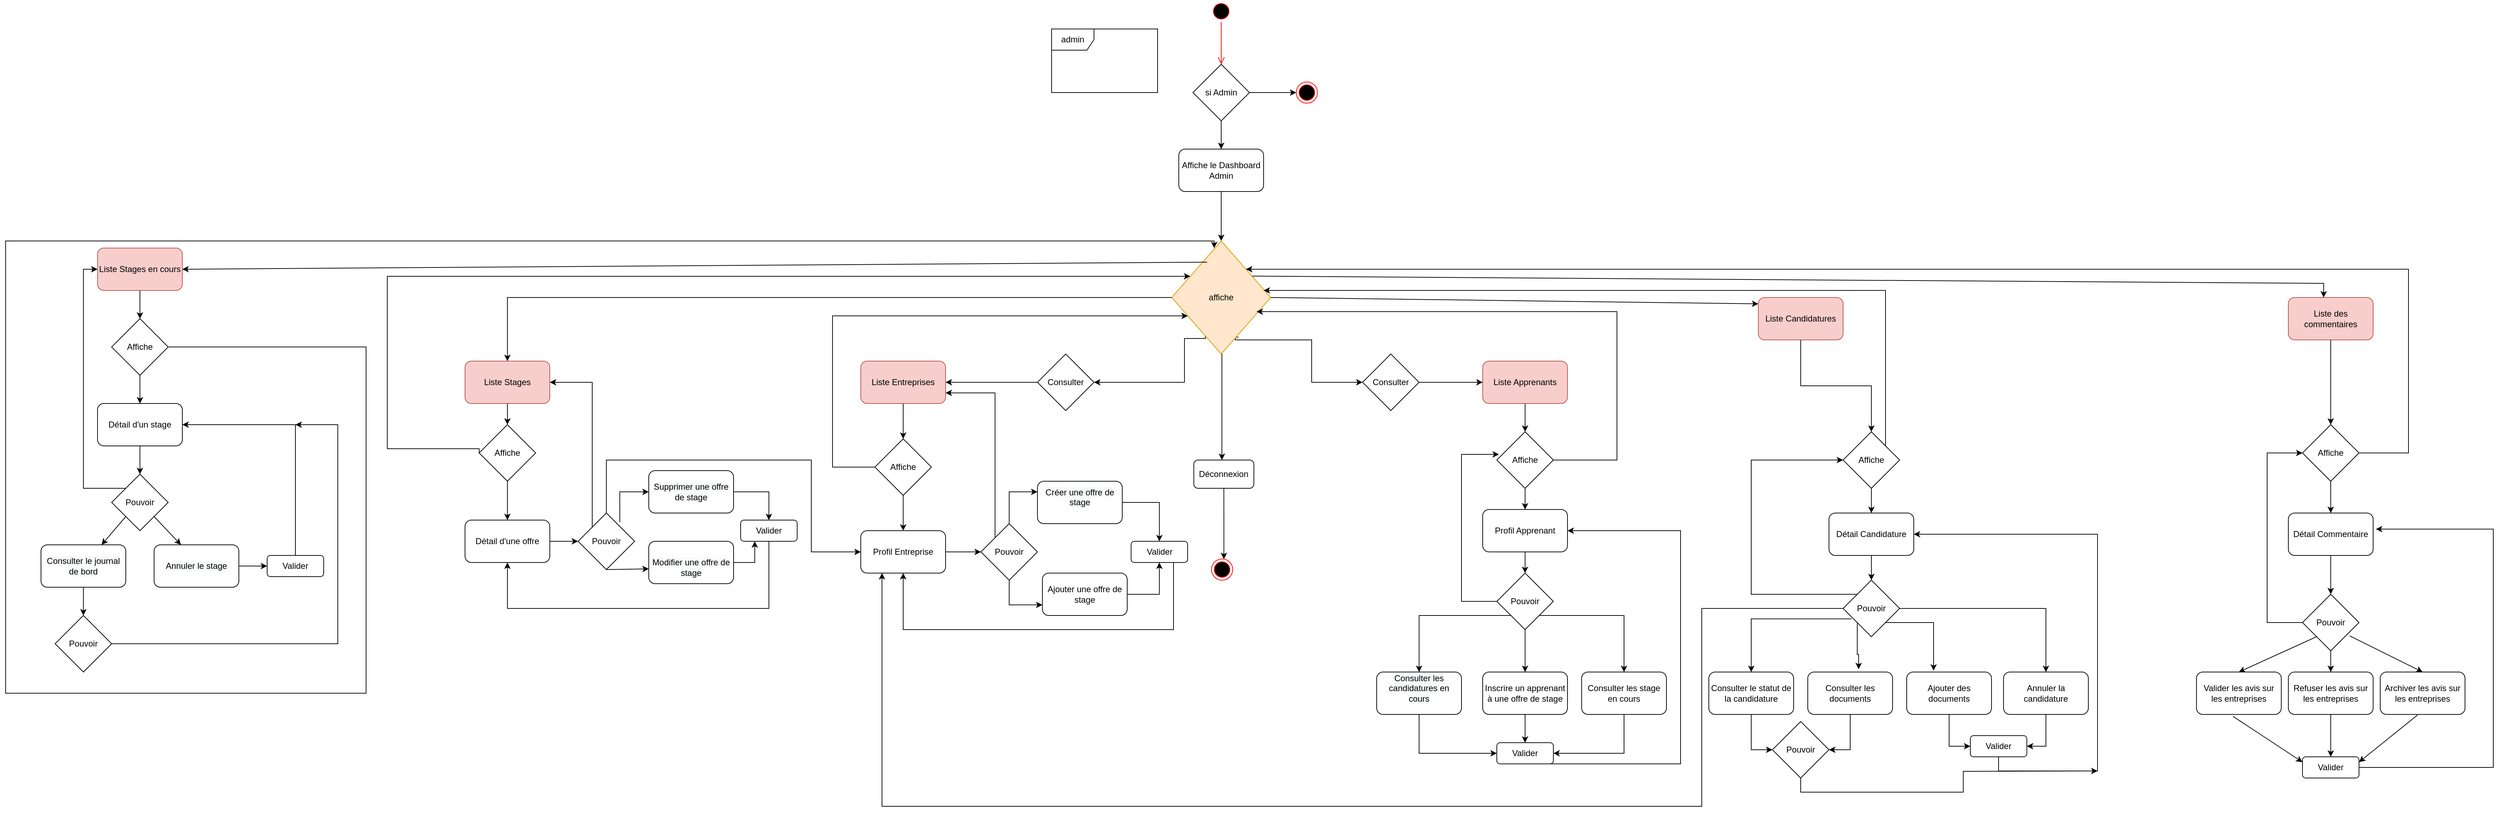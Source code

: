 <mxfile version="20.4.0" type="device"><diagram id="rWq13hPJIgvomrT4pTIn" name="Page-1"><mxGraphModel dx="4003" dy="2017" grid="1" gridSize="10" guides="1" tooltips="1" connect="1" arrows="1" fold="1" page="1" pageScale="1" pageWidth="827" pageHeight="1169" math="0" shadow="0"><root><mxCell id="0"/><mxCell id="1" parent="0"/><mxCell id="taxl4YLyi3GYfWXx74oB-1" value="admin" style="shape=umlFrame;whiteSpace=wrap;html=1;" vertex="1" parent="1"><mxGeometry x="-520" y="20" width="150" height="90" as="geometry"/></mxCell><mxCell id="taxl4YLyi3GYfWXx74oB-110" style="edgeStyle=orthogonalEdgeStyle;rounded=0;orthogonalLoop=1;jettySize=auto;html=1;exitX=0.5;exitY=1;exitDx=0;exitDy=0;entryX=0.5;entryY=0;entryDx=0;entryDy=0;" edge="1" parent="1" source="taxl4YLyi3GYfWXx74oB-5" target="taxl4YLyi3GYfWXx74oB-8"><mxGeometry relative="1" as="geometry"/></mxCell><mxCell id="taxl4YLyi3GYfWXx74oB-5" value="si Admin&lt;br&gt;" style="rhombus;whiteSpace=wrap;html=1;" vertex="1" parent="1"><mxGeometry x="-320" y="70" width="80" height="80" as="geometry"/></mxCell><mxCell id="taxl4YLyi3GYfWXx74oB-10" style="edgeStyle=orthogonalEdgeStyle;rounded=0;orthogonalLoop=1;jettySize=auto;html=1;exitX=1;exitY=0.5;exitDx=0;exitDy=0;" edge="1" parent="1" source="taxl4YLyi3GYfWXx74oB-5" target="taxl4YLyi3GYfWXx74oB-11"><mxGeometry relative="1" as="geometry"><mxPoint x="-153.75" y="23" as="targetPoint"/></mxGeometry></mxCell><mxCell id="taxl4YLyi3GYfWXx74oB-6" value="" style="ellipse;html=1;shape=startState;fillColor=#000000;strokeColor=#ff0000;" vertex="1" parent="1"><mxGeometry x="-295" y="-20" width="30" height="30" as="geometry"/></mxCell><mxCell id="taxl4YLyi3GYfWXx74oB-7" value="" style="edgeStyle=orthogonalEdgeStyle;html=1;verticalAlign=bottom;endArrow=open;endSize=8;strokeColor=#ff0000;rounded=0;" edge="1" source="taxl4YLyi3GYfWXx74oB-6" parent="1" target="taxl4YLyi3GYfWXx74oB-5"><mxGeometry relative="1" as="geometry"><mxPoint x="-88.75" y="338" as="targetPoint"/></mxGeometry></mxCell><mxCell id="taxl4YLyi3GYfWXx74oB-178" style="edgeStyle=orthogonalEdgeStyle;rounded=0;orthogonalLoop=1;jettySize=auto;html=1;exitX=0.5;exitY=1;exitDx=0;exitDy=0;entryX=0.5;entryY=0;entryDx=0;entryDy=0;" edge="1" parent="1" source="taxl4YLyi3GYfWXx74oB-8" target="taxl4YLyi3GYfWXx74oB-12"><mxGeometry relative="1" as="geometry"/></mxCell><mxCell id="taxl4YLyi3GYfWXx74oB-8" value="Affiche le Dashboard Admin" style="rounded=1;whiteSpace=wrap;html=1;" vertex="1" parent="1"><mxGeometry x="-340" y="190" width="120" height="60" as="geometry"/></mxCell><mxCell id="taxl4YLyi3GYfWXx74oB-11" value="" style="ellipse;html=1;shape=endState;fillColor=#000000;strokeColor=#ff0000;" vertex="1" parent="1"><mxGeometry x="-173.75" y="95" width="30" height="30" as="geometry"/></mxCell><mxCell id="taxl4YLyi3GYfWXx74oB-16" style="edgeStyle=orthogonalEdgeStyle;rounded=0;orthogonalLoop=1;jettySize=auto;html=1;exitX=0.5;exitY=1;exitDx=0;exitDy=0;" edge="1" parent="1" source="taxl4YLyi3GYfWXx74oB-12" target="taxl4YLyi3GYfWXx74oB-14"><mxGeometry relative="1" as="geometry"><Array as="points"><mxPoint x="-279" y="580"/><mxPoint x="-279" y="580"/></Array></mxGeometry></mxCell><mxCell id="taxl4YLyi3GYfWXx74oB-23" style="edgeStyle=orthogonalEdgeStyle;rounded=0;orthogonalLoop=1;jettySize=auto;html=1;exitX=0.34;exitY=0.843;exitDx=0;exitDy=0;entryX=1;entryY=0.5;entryDx=0;entryDy=0;exitPerimeter=0;" edge="1" parent="1" source="taxl4YLyi3GYfWXx74oB-12" target="taxl4YLyi3GYfWXx74oB-22"><mxGeometry relative="1" as="geometry"><Array as="points"><mxPoint x="-332" y="458"/><mxPoint x="-332" y="520"/></Array></mxGeometry></mxCell><mxCell id="taxl4YLyi3GYfWXx74oB-24" style="edgeStyle=orthogonalEdgeStyle;rounded=0;orthogonalLoop=1;jettySize=auto;html=1;exitX=0.674;exitY=0.85;exitDx=0;exitDy=0;entryX=0;entryY=0.5;entryDx=0;entryDy=0;exitPerimeter=0;" edge="1" parent="1" source="taxl4YLyi3GYfWXx74oB-12" target="taxl4YLyi3GYfWXx74oB-21"><mxGeometry relative="1" as="geometry"><Array as="points"><mxPoint x="-260" y="460"/><mxPoint x="-152" y="460"/><mxPoint x="-152" y="520"/></Array></mxGeometry></mxCell><mxCell id="taxl4YLyi3GYfWXx74oB-12" value="affiche" style="rhombus;whiteSpace=wrap;html=1;fillColor=#ffe6cc;strokeColor=#d79b00;" vertex="1" parent="1"><mxGeometry x="-350" y="320" width="140" height="160" as="geometry"/></mxCell><mxCell id="taxl4YLyi3GYfWXx74oB-17" style="edgeStyle=orthogonalEdgeStyle;rounded=0;orthogonalLoop=1;jettySize=auto;html=1;exitX=0.5;exitY=1;exitDx=0;exitDy=0;" edge="1" parent="1" source="taxl4YLyi3GYfWXx74oB-14" target="taxl4YLyi3GYfWXx74oB-15"><mxGeometry relative="1" as="geometry"><Array as="points"><mxPoint x="-276" y="720"/><mxPoint x="-276" y="720"/></Array></mxGeometry></mxCell><mxCell id="taxl4YLyi3GYfWXx74oB-14" value="Déconnexion" style="rounded=1;whiteSpace=wrap;html=1;" vertex="1" parent="1"><mxGeometry x="-318.75" y="630" width="85" height="40" as="geometry"/></mxCell><mxCell id="taxl4YLyi3GYfWXx74oB-15" value="" style="ellipse;html=1;shape=endState;fillColor=#000000;strokeColor=#ff0000;" vertex="1" parent="1"><mxGeometry x="-293.75" y="770" width="30" height="30" as="geometry"/></mxCell><mxCell id="taxl4YLyi3GYfWXx74oB-28" style="edgeStyle=orthogonalEdgeStyle;rounded=0;orthogonalLoop=1;jettySize=auto;html=1;exitX=0.5;exitY=1;exitDx=0;exitDy=0;" edge="1" parent="1" source="taxl4YLyi3GYfWXx74oB-18" target="taxl4YLyi3GYfWXx74oB-26"><mxGeometry relative="1" as="geometry"/></mxCell><mxCell id="taxl4YLyi3GYfWXx74oB-18" value="Liste Entreprises" style="rounded=1;whiteSpace=wrap;html=1;fillColor=#f8cecc;strokeColor=#b85450;" vertex="1" parent="1"><mxGeometry x="-790" y="490" width="120" height="60" as="geometry"/></mxCell><mxCell id="taxl4YLyi3GYfWXx74oB-69" style="edgeStyle=orthogonalEdgeStyle;rounded=0;orthogonalLoop=1;jettySize=auto;html=1;exitX=0.5;exitY=1;exitDx=0;exitDy=0;" edge="1" parent="1" source="taxl4YLyi3GYfWXx74oB-19" target="taxl4YLyi3GYfWXx74oB-67"><mxGeometry relative="1" as="geometry"/></mxCell><mxCell id="taxl4YLyi3GYfWXx74oB-19" value="Liste Apprenants" style="rounded=1;whiteSpace=wrap;html=1;fillColor=#f8cecc;strokeColor=#b85450;" vertex="1" parent="1"><mxGeometry x="90" y="490" width="120" height="60" as="geometry"/></mxCell><mxCell id="taxl4YLyi3GYfWXx74oB-45" style="edgeStyle=orthogonalEdgeStyle;rounded=0;orthogonalLoop=1;jettySize=auto;html=1;exitX=1;exitY=0.5;exitDx=0;exitDy=0;entryX=0;entryY=0.5;entryDx=0;entryDy=0;" edge="1" parent="1" source="taxl4YLyi3GYfWXx74oB-21" target="taxl4YLyi3GYfWXx74oB-19"><mxGeometry relative="1" as="geometry"/></mxCell><mxCell id="taxl4YLyi3GYfWXx74oB-21" value="Consulter" style="rhombus;whiteSpace=wrap;html=1;" vertex="1" parent="1"><mxGeometry x="-80" y="480" width="80" height="80" as="geometry"/></mxCell><mxCell id="taxl4YLyi3GYfWXx74oB-25" style="edgeStyle=orthogonalEdgeStyle;rounded=0;orthogonalLoop=1;jettySize=auto;html=1;exitX=0;exitY=0.5;exitDx=0;exitDy=0;entryX=1;entryY=0.5;entryDx=0;entryDy=0;" edge="1" parent="1" source="taxl4YLyi3GYfWXx74oB-22" target="taxl4YLyi3GYfWXx74oB-18"><mxGeometry relative="1" as="geometry"/></mxCell><mxCell id="taxl4YLyi3GYfWXx74oB-22" value="Consulter" style="rhombus;whiteSpace=wrap;html=1;" vertex="1" parent="1"><mxGeometry x="-540" y="480" width="80" height="80" as="geometry"/></mxCell><mxCell id="taxl4YLyi3GYfWXx74oB-29" style="edgeStyle=orthogonalEdgeStyle;rounded=0;orthogonalLoop=1;jettySize=auto;html=1;exitX=0.5;exitY=1;exitDx=0;exitDy=0;" edge="1" parent="1" source="taxl4YLyi3GYfWXx74oB-26" target="taxl4YLyi3GYfWXx74oB-27"><mxGeometry relative="1" as="geometry"/></mxCell><mxCell id="taxl4YLyi3GYfWXx74oB-43" style="edgeStyle=orthogonalEdgeStyle;rounded=0;orthogonalLoop=1;jettySize=auto;html=1;exitX=0;exitY=0.5;exitDx=0;exitDy=0;" edge="1" parent="1" source="taxl4YLyi3GYfWXx74oB-26" target="taxl4YLyi3GYfWXx74oB-12"><mxGeometry relative="1" as="geometry"><mxPoint x="-810" y="360" as="targetPoint"/><Array as="points"><mxPoint x="-830" y="640"/><mxPoint x="-830" y="426"/></Array></mxGeometry></mxCell><mxCell id="taxl4YLyi3GYfWXx74oB-26" value="Affiche" style="rhombus;whiteSpace=wrap;html=1;" vertex="1" parent="1"><mxGeometry x="-770" y="600" width="80" height="80" as="geometry"/></mxCell><mxCell id="taxl4YLyi3GYfWXx74oB-34" style="edgeStyle=orthogonalEdgeStyle;rounded=0;orthogonalLoop=1;jettySize=auto;html=1;exitX=1;exitY=0.5;exitDx=0;exitDy=0;" edge="1" parent="1" source="taxl4YLyi3GYfWXx74oB-27" target="taxl4YLyi3GYfWXx74oB-30"><mxGeometry relative="1" as="geometry"/></mxCell><mxCell id="taxl4YLyi3GYfWXx74oB-27" value="Profil Entreprise" style="rounded=1;whiteSpace=wrap;html=1;" vertex="1" parent="1"><mxGeometry x="-790" y="730" width="120" height="60" as="geometry"/></mxCell><mxCell id="taxl4YLyi3GYfWXx74oB-35" style="edgeStyle=orthogonalEdgeStyle;rounded=0;orthogonalLoop=1;jettySize=auto;html=1;exitX=0.5;exitY=0;exitDx=0;exitDy=0;entryX=0;entryY=0.25;entryDx=0;entryDy=0;" edge="1" parent="1" source="taxl4YLyi3GYfWXx74oB-30" target="taxl4YLyi3GYfWXx74oB-32"><mxGeometry relative="1" as="geometry"/></mxCell><mxCell id="taxl4YLyi3GYfWXx74oB-36" style="edgeStyle=orthogonalEdgeStyle;rounded=0;orthogonalLoop=1;jettySize=auto;html=1;exitX=0.5;exitY=1;exitDx=0;exitDy=0;entryX=0;entryY=0.75;entryDx=0;entryDy=0;" edge="1" parent="1" source="taxl4YLyi3GYfWXx74oB-30" target="taxl4YLyi3GYfWXx74oB-33"><mxGeometry relative="1" as="geometry"/></mxCell><mxCell id="taxl4YLyi3GYfWXx74oB-42" style="edgeStyle=orthogonalEdgeStyle;rounded=0;orthogonalLoop=1;jettySize=auto;html=1;exitX=0;exitY=0;exitDx=0;exitDy=0;entryX=1;entryY=0.75;entryDx=0;entryDy=0;" edge="1" parent="1" source="taxl4YLyi3GYfWXx74oB-30" target="taxl4YLyi3GYfWXx74oB-18"><mxGeometry relative="1" as="geometry"><mxPoint x="-640" y="550" as="targetPoint"/><Array as="points"><mxPoint x="-600" y="535"/></Array></mxGeometry></mxCell><mxCell id="taxl4YLyi3GYfWXx74oB-30" value="Pouvoir" style="rhombus;whiteSpace=wrap;html=1;" vertex="1" parent="1"><mxGeometry x="-620" y="720" width="80" height="80" as="geometry"/></mxCell><mxCell id="taxl4YLyi3GYfWXx74oB-38" style="edgeStyle=orthogonalEdgeStyle;rounded=0;orthogonalLoop=1;jettySize=auto;html=1;exitX=1;exitY=0.5;exitDx=0;exitDy=0;" edge="1" parent="1" source="taxl4YLyi3GYfWXx74oB-32" target="taxl4YLyi3GYfWXx74oB-37"><mxGeometry relative="1" as="geometry"/></mxCell><mxCell id="taxl4YLyi3GYfWXx74oB-32" value="&#10;&lt;span style=&quot;color: rgb(0, 0, 0); font-family: Helvetica; font-size: 12px; font-style: normal; font-variant-ligatures: normal; font-variant-caps: normal; font-weight: 400; letter-spacing: normal; orphans: 2; text-align: center; text-indent: 0px; text-transform: none; widows: 2; word-spacing: 0px; -webkit-text-stroke-width: 0px; background-color: rgb(248, 249, 250); text-decoration-thickness: initial; text-decoration-style: initial; text-decoration-color: initial; float: none; display: inline !important;&quot;&gt;Créer une offre de stage&lt;/span&gt;&#10;&#10;" style="rounded=1;whiteSpace=wrap;html=1;" vertex="1" parent="1"><mxGeometry x="-540" y="660" width="120" height="60" as="geometry"/></mxCell><mxCell id="taxl4YLyi3GYfWXx74oB-39" style="edgeStyle=orthogonalEdgeStyle;rounded=0;orthogonalLoop=1;jettySize=auto;html=1;entryX=0.5;entryY=1;entryDx=0;entryDy=0;" edge="1" parent="1" source="taxl4YLyi3GYfWXx74oB-33" target="taxl4YLyi3GYfWXx74oB-37"><mxGeometry relative="1" as="geometry"/></mxCell><mxCell id="taxl4YLyi3GYfWXx74oB-33" value="Ajouter une offre de stage" style="rounded=1;whiteSpace=wrap;html=1;" vertex="1" parent="1"><mxGeometry x="-533" y="790" width="120" height="60" as="geometry"/></mxCell><mxCell id="taxl4YLyi3GYfWXx74oB-41" style="edgeStyle=orthogonalEdgeStyle;rounded=0;orthogonalLoop=1;jettySize=auto;html=1;exitX=0.75;exitY=1;exitDx=0;exitDy=0;" edge="1" parent="1" source="taxl4YLyi3GYfWXx74oB-37"><mxGeometry relative="1" as="geometry"><mxPoint x="-730" y="790" as="targetPoint"/><Array as="points"><mxPoint x="-347" y="870"/><mxPoint x="-730" y="870"/></Array></mxGeometry></mxCell><mxCell id="taxl4YLyi3GYfWXx74oB-37" value="Valider" style="rounded=1;whiteSpace=wrap;html=1;" vertex="1" parent="1"><mxGeometry x="-407.5" y="745" width="80" height="30" as="geometry"/></mxCell><mxCell id="taxl4YLyi3GYfWXx74oB-53" style="edgeStyle=orthogonalEdgeStyle;rounded=0;orthogonalLoop=1;jettySize=auto;html=1;exitX=0.5;exitY=1;exitDx=0;exitDy=0;entryX=0.5;entryY=0;entryDx=0;entryDy=0;" edge="1" parent="1" source="taxl4YLyi3GYfWXx74oB-46" target="taxl4YLyi3GYfWXx74oB-51"><mxGeometry relative="1" as="geometry"/></mxCell><mxCell id="taxl4YLyi3GYfWXx74oB-46" value="Liste Stages" style="rounded=1;whiteSpace=wrap;html=1;fillColor=#f8cecc;strokeColor=#b85450;" vertex="1" parent="1"><mxGeometry x="-1350" y="490" width="120" height="60" as="geometry"/></mxCell><mxCell id="taxl4YLyi3GYfWXx74oB-47" value="" style="endArrow=classic;html=1;rounded=0;exitX=0;exitY=0.5;exitDx=0;exitDy=0;entryX=0.5;entryY=0;entryDx=0;entryDy=0;" edge="1" parent="1" source="taxl4YLyi3GYfWXx74oB-12" target="taxl4YLyi3GYfWXx74oB-46"><mxGeometry width="50" height="50" relative="1" as="geometry"><mxPoint x="-340" y="400" as="sourcePoint"/><mxPoint x="-1290" y="480" as="targetPoint"/><Array as="points"><mxPoint x="-1290" y="400"/></Array></mxGeometry></mxCell><mxCell id="taxl4YLyi3GYfWXx74oB-92" style="edgeStyle=orthogonalEdgeStyle;rounded=0;orthogonalLoop=1;jettySize=auto;html=1;exitX=0.5;exitY=1;exitDx=0;exitDy=0;entryX=0;entryY=0.5;entryDx=0;entryDy=0;" edge="1" parent="1" source="taxl4YLyi3GYfWXx74oB-48" target="taxl4YLyi3GYfWXx74oB-27"><mxGeometry relative="1" as="geometry"><Array as="points"><mxPoint x="-1150" y="630"/><mxPoint x="-860" y="630"/><mxPoint x="-860" y="760"/></Array></mxGeometry></mxCell><mxCell id="taxl4YLyi3GYfWXx74oB-48" value="Pouvoir" style="rhombus;whiteSpace=wrap;html=1;" vertex="1" parent="1"><mxGeometry x="-1190" y="705" width="80" height="80" as="geometry"/></mxCell><mxCell id="taxl4YLyi3GYfWXx74oB-65" style="edgeStyle=orthogonalEdgeStyle;rounded=0;orthogonalLoop=1;jettySize=auto;html=1;exitX=1;exitY=0.5;exitDx=0;exitDy=0;entryX=0.25;entryY=1;entryDx=0;entryDy=0;" edge="1" parent="1" source="taxl4YLyi3GYfWXx74oB-49" target="taxl4YLyi3GYfWXx74oB-61"><mxGeometry relative="1" as="geometry"/></mxCell><mxCell id="taxl4YLyi3GYfWXx74oB-49" value="&lt;br&gt;&lt;span style=&quot;color: rgb(0, 0, 0); font-family: Helvetica; font-size: 12px; font-style: normal; font-variant-ligatures: normal; font-variant-caps: normal; font-weight: 400; letter-spacing: normal; orphans: 2; text-align: center; text-indent: 0px; text-transform: none; widows: 2; word-spacing: 0px; -webkit-text-stroke-width: 0px; background-color: rgb(248, 249, 250); text-decoration-thickness: initial; text-decoration-style: initial; text-decoration-color: initial; float: none; display: inline !important;&quot;&gt;Modifier une offre de stage&lt;/span&gt;&lt;br&gt;" style="rounded=1;whiteSpace=wrap;html=1;" vertex="1" parent="1"><mxGeometry x="-1090" y="745" width="120" height="60" as="geometry"/></mxCell><mxCell id="taxl4YLyi3GYfWXx74oB-64" style="edgeStyle=orthogonalEdgeStyle;rounded=0;orthogonalLoop=1;jettySize=auto;html=1;exitX=1;exitY=0.5;exitDx=0;exitDy=0;entryX=0.5;entryY=0;entryDx=0;entryDy=0;" edge="1" parent="1" source="taxl4YLyi3GYfWXx74oB-50" target="taxl4YLyi3GYfWXx74oB-61"><mxGeometry relative="1" as="geometry"/></mxCell><mxCell id="taxl4YLyi3GYfWXx74oB-50" value="&lt;span style=&quot;color: rgb(0, 0, 0); font-family: Helvetica; font-size: 12px; font-style: normal; font-variant-ligatures: normal; font-variant-caps: normal; font-weight: 400; letter-spacing: normal; orphans: 2; text-align: center; text-indent: 0px; text-transform: none; widows: 2; word-spacing: 0px; -webkit-text-stroke-width: 0px; background-color: rgb(248, 249, 250); text-decoration-thickness: initial; text-decoration-style: initial; text-decoration-color: initial; float: none; display: inline !important;&quot;&gt;Supprimer une offre de stage&lt;/span&gt;" style="rounded=1;whiteSpace=wrap;html=1;" vertex="1" parent="1"><mxGeometry x="-1090" y="645" width="120" height="60" as="geometry"/></mxCell><mxCell id="taxl4YLyi3GYfWXx74oB-54" style="edgeStyle=orthogonalEdgeStyle;rounded=0;orthogonalLoop=1;jettySize=auto;html=1;exitX=0.5;exitY=1;exitDx=0;exitDy=0;" edge="1" parent="1" source="taxl4YLyi3GYfWXx74oB-51" target="taxl4YLyi3GYfWXx74oB-52"><mxGeometry relative="1" as="geometry"/></mxCell><mxCell id="taxl4YLyi3GYfWXx74oB-51" value="Affiche" style="rhombus;whiteSpace=wrap;html=1;" vertex="1" parent="1"><mxGeometry x="-1330" y="580" width="80" height="80" as="geometry"/></mxCell><mxCell id="taxl4YLyi3GYfWXx74oB-55" style="edgeStyle=orthogonalEdgeStyle;rounded=0;orthogonalLoop=1;jettySize=auto;html=1;exitX=1;exitY=0.5;exitDx=0;exitDy=0;entryX=0;entryY=0.5;entryDx=0;entryDy=0;" edge="1" parent="1" source="taxl4YLyi3GYfWXx74oB-52" target="taxl4YLyi3GYfWXx74oB-48"><mxGeometry relative="1" as="geometry"/></mxCell><mxCell id="taxl4YLyi3GYfWXx74oB-52" value="Détail d'une offre" style="rounded=1;whiteSpace=wrap;html=1;" vertex="1" parent="1"><mxGeometry x="-1350" y="715" width="120" height="60" as="geometry"/></mxCell><mxCell id="taxl4YLyi3GYfWXx74oB-57" value="" style="endArrow=classic;html=1;rounded=0;exitX=0.738;exitY=0.163;exitDx=0;exitDy=0;entryX=0;entryY=0.5;entryDx=0;entryDy=0;exitPerimeter=0;" edge="1" parent="1" source="taxl4YLyi3GYfWXx74oB-48" target="taxl4YLyi3GYfWXx74oB-50"><mxGeometry width="50" height="50" relative="1" as="geometry"><mxPoint x="-790" y="640" as="sourcePoint"/><mxPoint x="-740" y="590" as="targetPoint"/><Array as="points"><mxPoint x="-1131" y="675"/></Array></mxGeometry></mxCell><mxCell id="taxl4YLyi3GYfWXx74oB-60" value="" style="endArrow=classic;html=1;rounded=0;exitX=0.5;exitY=1;exitDx=0;exitDy=0;entryX=0;entryY=0.65;entryDx=0;entryDy=0;entryPerimeter=0;" edge="1" parent="1" source="taxl4YLyi3GYfWXx74oB-48" target="taxl4YLyi3GYfWXx74oB-49"><mxGeometry width="50" height="50" relative="1" as="geometry"><mxPoint x="-790" y="640" as="sourcePoint"/><mxPoint x="-740" y="590" as="targetPoint"/></mxGeometry></mxCell><mxCell id="taxl4YLyi3GYfWXx74oB-62" style="edgeStyle=orthogonalEdgeStyle;rounded=0;orthogonalLoop=1;jettySize=auto;html=1;exitX=0.5;exitY=1;exitDx=0;exitDy=0;entryX=0.5;entryY=1;entryDx=0;entryDy=0;" edge="1" parent="1" source="taxl4YLyi3GYfWXx74oB-61" target="taxl4YLyi3GYfWXx74oB-52"><mxGeometry relative="1" as="geometry"><mxPoint x="-1270" y="940" as="targetPoint"/><Array as="points"><mxPoint x="-920" y="840"/><mxPoint x="-1290" y="840"/></Array></mxGeometry></mxCell><mxCell id="taxl4YLyi3GYfWXx74oB-61" value="Valider" style="rounded=1;whiteSpace=wrap;html=1;" vertex="1" parent="1"><mxGeometry x="-960" y="715" width="80" height="30" as="geometry"/></mxCell><mxCell id="taxl4YLyi3GYfWXx74oB-63" value="" style="endArrow=classic;html=1;rounded=0;exitX=0;exitY=0;exitDx=0;exitDy=0;entryX=1;entryY=0.5;entryDx=0;entryDy=0;" edge="1" parent="1" source="taxl4YLyi3GYfWXx74oB-48" target="taxl4YLyi3GYfWXx74oB-46"><mxGeometry width="50" height="50" relative="1" as="geometry"><mxPoint x="-790" y="640" as="sourcePoint"/><mxPoint x="-740" y="590" as="targetPoint"/><Array as="points"><mxPoint x="-1170" y="520"/></Array></mxGeometry></mxCell><mxCell id="taxl4YLyi3GYfWXx74oB-66" style="edgeStyle=orthogonalEdgeStyle;rounded=0;orthogonalLoop=1;jettySize=auto;html=1;exitX=0;exitY=0.5;exitDx=0;exitDy=0;" edge="1" parent="1" source="taxl4YLyi3GYfWXx74oB-51" target="taxl4YLyi3GYfWXx74oB-12"><mxGeometry relative="1" as="geometry"><mxPoint x="-300" y="410" as="targetPoint"/><mxPoint x="-1400" y="614" as="sourcePoint"/><Array as="points"><mxPoint x="-1330" y="614"/><mxPoint x="-1460" y="614"/><mxPoint x="-1460" y="370"/></Array></mxGeometry></mxCell><mxCell id="taxl4YLyi3GYfWXx74oB-70" style="edgeStyle=orthogonalEdgeStyle;rounded=0;orthogonalLoop=1;jettySize=auto;html=1;exitX=0.5;exitY=1;exitDx=0;exitDy=0;" edge="1" parent="1" source="taxl4YLyi3GYfWXx74oB-67" target="taxl4YLyi3GYfWXx74oB-68"><mxGeometry relative="1" as="geometry"/></mxCell><mxCell id="taxl4YLyi3GYfWXx74oB-88" style="edgeStyle=orthogonalEdgeStyle;rounded=0;orthogonalLoop=1;jettySize=auto;html=1;exitX=1;exitY=0.5;exitDx=0;exitDy=0;" edge="1" parent="1" source="taxl4YLyi3GYfWXx74oB-67"><mxGeometry relative="1" as="geometry"><mxPoint x="-230" y="420" as="targetPoint"/><Array as="points"><mxPoint x="280" y="630"/><mxPoint x="280" y="420"/></Array></mxGeometry></mxCell><mxCell id="taxl4YLyi3GYfWXx74oB-67" value="Affiche" style="rhombus;whiteSpace=wrap;html=1;" vertex="1" parent="1"><mxGeometry x="110" y="590" width="80" height="80" as="geometry"/></mxCell><mxCell id="taxl4YLyi3GYfWXx74oB-75" style="edgeStyle=orthogonalEdgeStyle;rounded=0;orthogonalLoop=1;jettySize=auto;html=1;exitX=0.5;exitY=1;exitDx=0;exitDy=0;entryX=0.5;entryY=0;entryDx=0;entryDy=0;" edge="1" parent="1" source="taxl4YLyi3GYfWXx74oB-68" target="taxl4YLyi3GYfWXx74oB-71"><mxGeometry relative="1" as="geometry"/></mxCell><mxCell id="taxl4YLyi3GYfWXx74oB-87" style="edgeStyle=orthogonalEdgeStyle;rounded=0;orthogonalLoop=1;jettySize=auto;html=1;exitX=0;exitY=0.5;exitDx=0;exitDy=0;entryX=0.038;entryY=0.4;entryDx=0;entryDy=0;entryPerimeter=0;" edge="1" parent="1" source="taxl4YLyi3GYfWXx74oB-71" target="taxl4YLyi3GYfWXx74oB-67"><mxGeometry relative="1" as="geometry"><Array as="points"><mxPoint x="60" y="830"/><mxPoint x="60" y="622"/></Array></mxGeometry></mxCell><mxCell id="taxl4YLyi3GYfWXx74oB-68" value="Profil Apprenant" style="rounded=1;whiteSpace=wrap;html=1;" vertex="1" parent="1"><mxGeometry x="90" y="700" width="120" height="60" as="geometry"/></mxCell><mxCell id="taxl4YLyi3GYfWXx74oB-76" style="edgeStyle=orthogonalEdgeStyle;rounded=0;orthogonalLoop=1;jettySize=auto;html=1;exitX=0;exitY=1;exitDx=0;exitDy=0;" edge="1" parent="1" source="taxl4YLyi3GYfWXx74oB-71" target="taxl4YLyi3GYfWXx74oB-72"><mxGeometry relative="1" as="geometry"/></mxCell><mxCell id="taxl4YLyi3GYfWXx74oB-77" style="edgeStyle=orthogonalEdgeStyle;rounded=0;orthogonalLoop=1;jettySize=auto;html=1;exitX=0.5;exitY=1;exitDx=0;exitDy=0;" edge="1" parent="1" source="taxl4YLyi3GYfWXx74oB-71" target="taxl4YLyi3GYfWXx74oB-73"><mxGeometry relative="1" as="geometry"/></mxCell><mxCell id="taxl4YLyi3GYfWXx74oB-78" style="edgeStyle=orthogonalEdgeStyle;rounded=0;orthogonalLoop=1;jettySize=auto;html=1;exitX=1;exitY=1;exitDx=0;exitDy=0;entryX=0.5;entryY=0;entryDx=0;entryDy=0;" edge="1" parent="1" source="taxl4YLyi3GYfWXx74oB-71" target="taxl4YLyi3GYfWXx74oB-74"><mxGeometry relative="1" as="geometry"/></mxCell><mxCell id="taxl4YLyi3GYfWXx74oB-71" value="Pouvoir" style="rhombus;whiteSpace=wrap;html=1;" vertex="1" parent="1"><mxGeometry x="110" y="790" width="80" height="80" as="geometry"/></mxCell><mxCell id="taxl4YLyi3GYfWXx74oB-80" style="edgeStyle=orthogonalEdgeStyle;rounded=0;orthogonalLoop=1;jettySize=auto;html=1;exitX=0.5;exitY=1;exitDx=0;exitDy=0;entryX=0;entryY=0.5;entryDx=0;entryDy=0;" edge="1" parent="1" source="taxl4YLyi3GYfWXx74oB-72" target="taxl4YLyi3GYfWXx74oB-79"><mxGeometry relative="1" as="geometry"/></mxCell><mxCell id="taxl4YLyi3GYfWXx74oB-72" value="&#10;&lt;span style=&quot;color: rgb(0, 0, 0); font-family: Helvetica; font-size: 12px; font-style: normal; font-variant-ligatures: normal; font-variant-caps: normal; font-weight: 400; letter-spacing: normal; orphans: 2; text-indent: 0px; text-transform: none; widows: 2; word-spacing: 0px; -webkit-text-stroke-width: 0px; background-color: rgb(248, 249, 250); text-decoration-thickness: initial; text-decoration-style: initial; text-decoration-color: initial; float: none; display: inline !important;&quot;&gt;Consulter les candidatures en cours&lt;/span&gt;&#10;&#10;" style="rounded=1;whiteSpace=wrap;html=1;align=center;" vertex="1" parent="1"><mxGeometry x="-60" y="930" width="120" height="60" as="geometry"/></mxCell><mxCell id="taxl4YLyi3GYfWXx74oB-81" style="edgeStyle=orthogonalEdgeStyle;rounded=0;orthogonalLoop=1;jettySize=auto;html=1;exitX=0.5;exitY=1;exitDx=0;exitDy=0;entryX=0.5;entryY=0;entryDx=0;entryDy=0;" edge="1" parent="1" source="taxl4YLyi3GYfWXx74oB-73" target="taxl4YLyi3GYfWXx74oB-79"><mxGeometry relative="1" as="geometry"/></mxCell><mxCell id="taxl4YLyi3GYfWXx74oB-73" value="Inscrire un apprenant à une offre de stage" style="rounded=1;whiteSpace=wrap;html=1;align=center;" vertex="1" parent="1"><mxGeometry x="90" y="930" width="120" height="60" as="geometry"/></mxCell><mxCell id="taxl4YLyi3GYfWXx74oB-82" style="edgeStyle=orthogonalEdgeStyle;rounded=0;orthogonalLoop=1;jettySize=auto;html=1;exitX=0.5;exitY=1;exitDx=0;exitDy=0;entryX=1;entryY=0.5;entryDx=0;entryDy=0;" edge="1" parent="1" source="taxl4YLyi3GYfWXx74oB-74" target="taxl4YLyi3GYfWXx74oB-79"><mxGeometry relative="1" as="geometry"/></mxCell><mxCell id="taxl4YLyi3GYfWXx74oB-74" value="Consulter les stage en cours" style="rounded=1;whiteSpace=wrap;html=1;align=center;" vertex="1" parent="1"><mxGeometry x="230" y="930" width="120" height="60" as="geometry"/></mxCell><mxCell id="taxl4YLyi3GYfWXx74oB-79" value="Valider" style="rounded=1;whiteSpace=wrap;html=1;" vertex="1" parent="1"><mxGeometry x="110" y="1030" width="80" height="30" as="geometry"/></mxCell><mxCell id="taxl4YLyi3GYfWXx74oB-86" value="" style="endArrow=classic;html=1;rounded=0;exitX=0.5;exitY=1;exitDx=0;exitDy=0;entryX=1;entryY=0.5;entryDx=0;entryDy=0;" edge="1" parent="1" source="taxl4YLyi3GYfWXx74oB-79" target="taxl4YLyi3GYfWXx74oB-68"><mxGeometry width="50" height="50" relative="1" as="geometry"><mxPoint x="-310" y="980" as="sourcePoint"/><mxPoint x="-260" y="930" as="targetPoint"/><Array as="points"><mxPoint x="270" y="1060"/><mxPoint x="370" y="1060"/><mxPoint x="370" y="890"/><mxPoint x="370" y="730"/></Array></mxGeometry></mxCell><mxCell id="taxl4YLyi3GYfWXx74oB-93" style="edgeStyle=orthogonalEdgeStyle;rounded=0;orthogonalLoop=1;jettySize=auto;html=1;exitX=0.5;exitY=1;exitDx=0;exitDy=0;" edge="1" parent="1" source="taxl4YLyi3GYfWXx74oB-89" target="taxl4YLyi3GYfWXx74oB-90"><mxGeometry relative="1" as="geometry"/></mxCell><mxCell id="taxl4YLyi3GYfWXx74oB-89" value="Liste Candidatures" style="rounded=1;whiteSpace=wrap;html=1;fillColor=#f8cecc;strokeColor=#b85450;" vertex="1" parent="1"><mxGeometry x="480" y="400" width="120" height="60" as="geometry"/></mxCell><mxCell id="taxl4YLyi3GYfWXx74oB-108" style="edgeStyle=orthogonalEdgeStyle;rounded=0;orthogonalLoop=1;jettySize=auto;html=1;exitX=1;exitY=0.5;exitDx=0;exitDy=0;" edge="1" parent="1" source="taxl4YLyi3GYfWXx74oB-90"><mxGeometry relative="1" as="geometry"><mxPoint x="-220" y="390" as="targetPoint"/><Array as="points"><mxPoint x="660" y="630"/><mxPoint x="660" y="390"/></Array></mxGeometry></mxCell><mxCell id="taxl4YLyi3GYfWXx74oB-120" style="edgeStyle=orthogonalEdgeStyle;rounded=0;orthogonalLoop=1;jettySize=auto;html=1;entryX=0.5;entryY=0;entryDx=0;entryDy=0;" edge="1" parent="1" source="taxl4YLyi3GYfWXx74oB-90" target="taxl4YLyi3GYfWXx74oB-94"><mxGeometry relative="1" as="geometry"/></mxCell><mxCell id="taxl4YLyi3GYfWXx74oB-90" value="Affiche" style="rhombus;whiteSpace=wrap;html=1;" vertex="1" parent="1"><mxGeometry x="600" y="590" width="80" height="80" as="geometry"/></mxCell><mxCell id="taxl4YLyi3GYfWXx74oB-107" style="edgeStyle=orthogonalEdgeStyle;rounded=0;orthogonalLoop=1;jettySize=auto;html=1;exitX=0;exitY=0;exitDx=0;exitDy=0;" edge="1" parent="1" source="taxl4YLyi3GYfWXx74oB-95" target="taxl4YLyi3GYfWXx74oB-90"><mxGeometry relative="1" as="geometry"><mxPoint x="420" y="620" as="targetPoint"/><Array as="points"><mxPoint x="470" y="820"/><mxPoint x="470" y="630"/></Array></mxGeometry></mxCell><mxCell id="taxl4YLyi3GYfWXx74oB-115" style="edgeStyle=orthogonalEdgeStyle;rounded=0;orthogonalLoop=1;jettySize=auto;html=1;exitX=0.5;exitY=1;exitDx=0;exitDy=0;" edge="1" parent="1" source="taxl4YLyi3GYfWXx74oB-94" target="taxl4YLyi3GYfWXx74oB-95"><mxGeometry relative="1" as="geometry"/></mxCell><mxCell id="taxl4YLyi3GYfWXx74oB-94" value="Détail Candidature" style="rounded=1;whiteSpace=wrap;html=1;" vertex="1" parent="1"><mxGeometry x="580" y="705" width="120" height="60" as="geometry"/></mxCell><mxCell id="taxl4YLyi3GYfWXx74oB-100" style="edgeStyle=orthogonalEdgeStyle;rounded=0;orthogonalLoop=1;jettySize=auto;html=1;exitX=0.148;exitY=0.685;exitDx=0;exitDy=0;entryX=0.5;entryY=0;entryDx=0;entryDy=0;exitPerimeter=0;" edge="1" parent="1" source="taxl4YLyi3GYfWXx74oB-95" target="taxl4YLyi3GYfWXx74oB-97"><mxGeometry relative="1" as="geometry"/></mxCell><mxCell id="taxl4YLyi3GYfWXx74oB-118" style="edgeStyle=orthogonalEdgeStyle;rounded=0;orthogonalLoop=1;jettySize=auto;html=1;exitX=1;exitY=1;exitDx=0;exitDy=0;entryX=0.317;entryY=-0.033;entryDx=0;entryDy=0;entryPerimeter=0;" edge="1" parent="1" source="taxl4YLyi3GYfWXx74oB-95" target="taxl4YLyi3GYfWXx74oB-114"><mxGeometry relative="1" as="geometry"/></mxCell><mxCell id="taxl4YLyi3GYfWXx74oB-119" style="edgeStyle=orthogonalEdgeStyle;rounded=0;orthogonalLoop=1;jettySize=auto;html=1;exitX=1;exitY=0.5;exitDx=0;exitDy=0;entryX=0.5;entryY=0;entryDx=0;entryDy=0;" edge="1" parent="1" source="taxl4YLyi3GYfWXx74oB-95" target="taxl4YLyi3GYfWXx74oB-116"><mxGeometry relative="1" as="geometry"><mxPoint x="880" y="920" as="targetPoint"/></mxGeometry></mxCell><mxCell id="taxl4YLyi3GYfWXx74oB-125" style="edgeStyle=orthogonalEdgeStyle;rounded=0;orthogonalLoop=1;jettySize=auto;html=1;exitX=0;exitY=1;exitDx=0;exitDy=0;entryX=0.6;entryY=-0.067;entryDx=0;entryDy=0;entryPerimeter=0;" edge="1" parent="1" source="taxl4YLyi3GYfWXx74oB-95" target="taxl4YLyi3GYfWXx74oB-96"><mxGeometry relative="1" as="geometry"/></mxCell><mxCell id="taxl4YLyi3GYfWXx74oB-212" style="edgeStyle=orthogonalEdgeStyle;rounded=0;orthogonalLoop=1;jettySize=auto;html=1;exitX=0;exitY=0.5;exitDx=0;exitDy=0;entryX=0.25;entryY=1;entryDx=0;entryDy=0;" edge="1" parent="1" source="taxl4YLyi3GYfWXx74oB-95" target="taxl4YLyi3GYfWXx74oB-27"><mxGeometry relative="1" as="geometry"><mxPoint x="-764" y="1120" as="targetPoint"/><Array as="points"><mxPoint x="400" y="840"/><mxPoint x="400" y="1120"/><mxPoint x="-760" y="1120"/></Array></mxGeometry></mxCell><mxCell id="taxl4YLyi3GYfWXx74oB-95" value="Pouvoir" style="rhombus;whiteSpace=wrap;html=1;" vertex="1" parent="1"><mxGeometry x="600" y="800" width="80" height="80" as="geometry"/></mxCell><mxCell id="taxl4YLyi3GYfWXx74oB-135" style="edgeStyle=orthogonalEdgeStyle;rounded=0;orthogonalLoop=1;jettySize=auto;html=1;exitX=0.5;exitY=1;exitDx=0;exitDy=0;entryX=1;entryY=0.5;entryDx=0;entryDy=0;" edge="1" parent="1" source="taxl4YLyi3GYfWXx74oB-96" target="taxl4YLyi3GYfWXx74oB-126"><mxGeometry relative="1" as="geometry"/></mxCell><mxCell id="taxl4YLyi3GYfWXx74oB-96" value="Consulter les documents" style="rounded=1;whiteSpace=wrap;html=1;align=center;" vertex="1" parent="1"><mxGeometry x="550" y="930" width="120" height="60" as="geometry"/></mxCell><mxCell id="taxl4YLyi3GYfWXx74oB-133" style="edgeStyle=orthogonalEdgeStyle;rounded=0;orthogonalLoop=1;jettySize=auto;html=1;exitX=0.5;exitY=1;exitDx=0;exitDy=0;entryX=0;entryY=0.5;entryDx=0;entryDy=0;" edge="1" parent="1" source="taxl4YLyi3GYfWXx74oB-97" target="taxl4YLyi3GYfWXx74oB-126"><mxGeometry relative="1" as="geometry"/></mxCell><mxCell id="taxl4YLyi3GYfWXx74oB-97" value="Consulter le statut de la candidature" style="rounded=1;whiteSpace=wrap;html=1;align=center;" vertex="1" parent="1"><mxGeometry x="410" y="930" width="120" height="60" as="geometry"/></mxCell><mxCell id="taxl4YLyi3GYfWXx74oB-104" style="edgeStyle=orthogonalEdgeStyle;rounded=0;orthogonalLoop=1;jettySize=auto;html=1;exitX=0.5;exitY=1;exitDx=0;exitDy=0;entryX=1;entryY=0.5;entryDx=0;entryDy=0;" edge="1" parent="1" source="taxl4YLyi3GYfWXx74oB-98" target="taxl4YLyi3GYfWXx74oB-94"><mxGeometry relative="1" as="geometry"><mxPoint x="710" y="720" as="targetPoint"/><Array as="points"><mxPoint x="820" y="1070"/><mxPoint x="960" y="1070"/><mxPoint x="960" y="735"/></Array></mxGeometry></mxCell><mxCell id="taxl4YLyi3GYfWXx74oB-98" value="Valider" style="rounded=1;whiteSpace=wrap;html=1;" vertex="1" parent="1"><mxGeometry x="780" y="1020" width="80" height="30" as="geometry"/></mxCell><mxCell id="taxl4YLyi3GYfWXx74oB-106" value="" style="endArrow=classic;html=1;rounded=0;exitX=1;exitY=0.5;exitDx=0;exitDy=0;entryX=0;entryY=0.15;entryDx=0;entryDy=0;entryPerimeter=0;" edge="1" parent="1" source="taxl4YLyi3GYfWXx74oB-12" target="taxl4YLyi3GYfWXx74oB-89"><mxGeometry width="50" height="50" relative="1" as="geometry"><mxPoint x="320" y="780" as="sourcePoint"/><mxPoint x="470" y="410" as="targetPoint"/></mxGeometry></mxCell><mxCell id="taxl4YLyi3GYfWXx74oB-127" style="edgeStyle=orthogonalEdgeStyle;rounded=0;orthogonalLoop=1;jettySize=auto;html=1;exitX=0.5;exitY=1;exitDx=0;exitDy=0;entryX=0;entryY=0.5;entryDx=0;entryDy=0;" edge="1" parent="1" source="taxl4YLyi3GYfWXx74oB-114" target="taxl4YLyi3GYfWXx74oB-98"><mxGeometry relative="1" as="geometry"/></mxCell><mxCell id="taxl4YLyi3GYfWXx74oB-114" value="Ajouter des documents" style="rounded=1;whiteSpace=wrap;html=1;" vertex="1" parent="1"><mxGeometry x="690" y="930" width="120" height="60" as="geometry"/></mxCell><mxCell id="taxl4YLyi3GYfWXx74oB-129" style="edgeStyle=orthogonalEdgeStyle;rounded=0;orthogonalLoop=1;jettySize=auto;html=1;exitX=0.5;exitY=1;exitDx=0;exitDy=0;entryX=1;entryY=0.5;entryDx=0;entryDy=0;" edge="1" parent="1" source="taxl4YLyi3GYfWXx74oB-116" target="taxl4YLyi3GYfWXx74oB-98"><mxGeometry relative="1" as="geometry"/></mxCell><mxCell id="taxl4YLyi3GYfWXx74oB-116" value="Annuler la candidature" style="rounded=1;whiteSpace=wrap;html=1;" vertex="1" parent="1"><mxGeometry x="827" y="930" width="120" height="60" as="geometry"/></mxCell><mxCell id="taxl4YLyi3GYfWXx74oB-131" style="edgeStyle=orthogonalEdgeStyle;rounded=0;orthogonalLoop=1;jettySize=auto;html=1;exitX=0.5;exitY=1;exitDx=0;exitDy=0;" edge="1" parent="1" source="taxl4YLyi3GYfWXx74oB-126"><mxGeometry relative="1" as="geometry"><mxPoint x="960" y="1070" as="targetPoint"/></mxGeometry></mxCell><mxCell id="taxl4YLyi3GYfWXx74oB-126" value="Pouvoir" style="rhombus;whiteSpace=wrap;html=1;" vertex="1" parent="1"><mxGeometry x="500" y="1000" width="80" height="80" as="geometry"/></mxCell><mxCell id="taxl4YLyi3GYfWXx74oB-147" style="edgeStyle=orthogonalEdgeStyle;rounded=0;orthogonalLoop=1;jettySize=auto;html=1;exitX=0.5;exitY=1;exitDx=0;exitDy=0;entryX=0.5;entryY=0;entryDx=0;entryDy=0;" edge="1" parent="1" source="taxl4YLyi3GYfWXx74oB-136" target="taxl4YLyi3GYfWXx74oB-137"><mxGeometry relative="1" as="geometry"/></mxCell><mxCell id="taxl4YLyi3GYfWXx74oB-136" value="Liste Stages en cours" style="rounded=1;whiteSpace=wrap;html=1;fillColor=#f8cecc;strokeColor=#b85450;" vertex="1" parent="1"><mxGeometry x="-1870" y="330" width="120" height="60" as="geometry"/></mxCell><mxCell id="taxl4YLyi3GYfWXx74oB-148" style="edgeStyle=orthogonalEdgeStyle;rounded=0;orthogonalLoop=1;jettySize=auto;html=1;exitX=0.5;exitY=1;exitDx=0;exitDy=0;entryX=0.5;entryY=0;entryDx=0;entryDy=0;" edge="1" parent="1" source="taxl4YLyi3GYfWXx74oB-137" target="taxl4YLyi3GYfWXx74oB-138"><mxGeometry relative="1" as="geometry"/></mxCell><mxCell id="taxl4YLyi3GYfWXx74oB-197" style="edgeStyle=orthogonalEdgeStyle;rounded=0;orthogonalLoop=1;jettySize=auto;html=1;exitX=1;exitY=0.5;exitDx=0;exitDy=0;entryX=0.429;entryY=0.063;entryDx=0;entryDy=0;entryPerimeter=0;" edge="1" parent="1" source="taxl4YLyi3GYfWXx74oB-137" target="taxl4YLyi3GYfWXx74oB-12"><mxGeometry relative="1" as="geometry"><mxPoint x="-310" y="310" as="targetPoint"/><Array as="points"><mxPoint x="-1490" y="470"/><mxPoint x="-1490" y="960"/><mxPoint x="-2000" y="960"/><mxPoint x="-2000" y="320"/><mxPoint x="-290" y="320"/></Array></mxGeometry></mxCell><mxCell id="taxl4YLyi3GYfWXx74oB-137" value="Affiche" style="rhombus;whiteSpace=wrap;html=1;" vertex="1" parent="1"><mxGeometry x="-1850" y="430" width="80" height="80" as="geometry"/></mxCell><mxCell id="taxl4YLyi3GYfWXx74oB-149" style="edgeStyle=orthogonalEdgeStyle;rounded=0;orthogonalLoop=1;jettySize=auto;html=1;exitX=0.5;exitY=1;exitDx=0;exitDy=0;entryX=0.5;entryY=0;entryDx=0;entryDy=0;" edge="1" parent="1" source="taxl4YLyi3GYfWXx74oB-138" target="taxl4YLyi3GYfWXx74oB-139"><mxGeometry relative="1" as="geometry"/></mxCell><mxCell id="taxl4YLyi3GYfWXx74oB-138" value="Détail d'un stage" style="rounded=1;whiteSpace=wrap;html=1;" vertex="1" parent="1"><mxGeometry x="-1870" y="550" width="120" height="60" as="geometry"/></mxCell><mxCell id="taxl4YLyi3GYfWXx74oB-139" value="Pouvoir" style="rhombus;whiteSpace=wrap;html=1;" vertex="1" parent="1"><mxGeometry x="-1850" y="650" width="80" height="80" as="geometry"/></mxCell><mxCell id="taxl4YLyi3GYfWXx74oB-145" style="edgeStyle=orthogonalEdgeStyle;rounded=0;orthogonalLoop=1;jettySize=auto;html=1;exitX=1;exitY=0.5;exitDx=0;exitDy=0;entryX=0;entryY=0.5;entryDx=0;entryDy=0;" edge="1" parent="1" source="taxl4YLyi3GYfWXx74oB-140" target="taxl4YLyi3GYfWXx74oB-142"><mxGeometry relative="1" as="geometry"/></mxCell><mxCell id="taxl4YLyi3GYfWXx74oB-140" value="&lt;span style=&quot;color: rgb(0, 0, 0); font-family: Helvetica; font-size: 12px; font-style: normal; font-variant-ligatures: normal; font-variant-caps: normal; font-weight: 400; letter-spacing: normal; orphans: 2; text-align: center; text-indent: 0px; text-transform: none; widows: 2; word-spacing: 0px; -webkit-text-stroke-width: 0px; background-color: rgb(248, 249, 250); text-decoration-thickness: initial; text-decoration-style: initial; text-decoration-color: initial; float: none; display: inline !important;&quot;&gt;Annuler le stage&lt;/span&gt;" style="rounded=1;whiteSpace=wrap;html=1;" vertex="1" parent="1"><mxGeometry x="-1790" y="750" width="120" height="60" as="geometry"/></mxCell><mxCell id="taxl4YLyi3GYfWXx74oB-185" style="edgeStyle=orthogonalEdgeStyle;rounded=0;orthogonalLoop=1;jettySize=auto;html=1;exitX=1;exitY=0.5;exitDx=0;exitDy=0;startArrow=none;" edge="1" parent="1" source="taxl4YLyi3GYfWXx74oB-186"><mxGeometry relative="1" as="geometry"><mxPoint x="-1590" y="580" as="targetPoint"/><Array as="points"><mxPoint x="-1530" y="890"/><mxPoint x="-1530" y="580"/></Array></mxGeometry></mxCell><mxCell id="taxl4YLyi3GYfWXx74oB-188" style="edgeStyle=orthogonalEdgeStyle;rounded=0;orthogonalLoop=1;jettySize=auto;html=1;exitX=0.5;exitY=1;exitDx=0;exitDy=0;entryX=0.5;entryY=0;entryDx=0;entryDy=0;" edge="1" parent="1" source="taxl4YLyi3GYfWXx74oB-141" target="taxl4YLyi3GYfWXx74oB-186"><mxGeometry relative="1" as="geometry"/></mxCell><mxCell id="taxl4YLyi3GYfWXx74oB-141" value="&lt;span style=&quot;color: rgb(0, 0, 0); font-family: Helvetica; font-size: 12px; font-style: normal; font-variant-ligatures: normal; font-variant-caps: normal; font-weight: 400; letter-spacing: normal; orphans: 2; text-align: center; text-indent: 0px; text-transform: none; widows: 2; word-spacing: 0px; -webkit-text-stroke-width: 0px; background-color: rgb(248, 249, 250); text-decoration-thickness: initial; text-decoration-style: initial; text-decoration-color: initial; float: none; display: inline !important;&quot;&gt;Consulter le journal de bord&lt;/span&gt;" style="rounded=1;whiteSpace=wrap;html=1;" vertex="1" parent="1"><mxGeometry x="-1950" y="750" width="120" height="60" as="geometry"/></mxCell><mxCell id="taxl4YLyi3GYfWXx74oB-180" style="edgeStyle=orthogonalEdgeStyle;rounded=0;orthogonalLoop=1;jettySize=auto;html=1;exitX=0.5;exitY=0;exitDx=0;exitDy=0;" edge="1" parent="1" source="taxl4YLyi3GYfWXx74oB-142"><mxGeometry relative="1" as="geometry"><mxPoint x="-1750" y="580" as="targetPoint"/><Array as="points"><mxPoint x="-1590" y="580"/></Array></mxGeometry></mxCell><mxCell id="taxl4YLyi3GYfWXx74oB-142" value="Valider" style="rounded=1;whiteSpace=wrap;html=1;" vertex="1" parent="1"><mxGeometry x="-1630" y="765" width="80" height="30" as="geometry"/></mxCell><mxCell id="taxl4YLyi3GYfWXx74oB-177" value="" style="endArrow=classic;html=1;rounded=0;entryX=1;entryY=0.5;entryDx=0;entryDy=0;" edge="1" parent="1" target="taxl4YLyi3GYfWXx74oB-136"><mxGeometry width="50" height="50" relative="1" as="geometry"><mxPoint x="-300" y="350" as="sourcePoint"/><mxPoint x="-870" y="540" as="targetPoint"/></mxGeometry></mxCell><mxCell id="taxl4YLyi3GYfWXx74oB-181" value="" style="endArrow=classic;html=1;rounded=0;exitX=0;exitY=0;exitDx=0;exitDy=0;entryX=0;entryY=0.5;entryDx=0;entryDy=0;" edge="1" parent="1" source="taxl4YLyi3GYfWXx74oB-139" target="taxl4YLyi3GYfWXx74oB-136"><mxGeometry width="50" height="50" relative="1" as="geometry"><mxPoint x="-1660" y="490" as="sourcePoint"/><mxPoint x="-1890" y="470" as="targetPoint"/><Array as="points"><mxPoint x="-1890" y="670"/><mxPoint x="-1890" y="470"/><mxPoint x="-1890" y="360"/></Array></mxGeometry></mxCell><mxCell id="taxl4YLyi3GYfWXx74oB-183" value="" style="endArrow=classic;html=1;rounded=0;exitX=1;exitY=1;exitDx=0;exitDy=0;entryX=0.317;entryY=0;entryDx=0;entryDy=0;entryPerimeter=0;" edge="1" parent="1" source="taxl4YLyi3GYfWXx74oB-139" target="taxl4YLyi3GYfWXx74oB-140"><mxGeometry width="50" height="50" relative="1" as="geometry"><mxPoint x="-1550" y="490" as="sourcePoint"/><mxPoint x="-1500" y="440" as="targetPoint"/></mxGeometry></mxCell><mxCell id="taxl4YLyi3GYfWXx74oB-184" value="" style="endArrow=classic;html=1;rounded=0;exitX=0;exitY=1;exitDx=0;exitDy=0;" edge="1" parent="1" source="taxl4YLyi3GYfWXx74oB-139" target="taxl4YLyi3GYfWXx74oB-141"><mxGeometry width="50" height="50" relative="1" as="geometry"><mxPoint x="-1550" y="490" as="sourcePoint"/><mxPoint x="-1500" y="440" as="targetPoint"/></mxGeometry></mxCell><mxCell id="taxl4YLyi3GYfWXx74oB-186" value="Pouvoir" style="rhombus;whiteSpace=wrap;html=1;" vertex="1" parent="1"><mxGeometry x="-1930" y="850" width="80" height="80" as="geometry"/></mxCell><mxCell id="taxl4YLyi3GYfWXx74oB-206" style="edgeStyle=orthogonalEdgeStyle;rounded=0;orthogonalLoop=1;jettySize=auto;html=1;" edge="1" parent="1" source="taxl4YLyi3GYfWXx74oB-189" target="taxl4YLyi3GYfWXx74oB-190"><mxGeometry relative="1" as="geometry"/></mxCell><mxCell id="taxl4YLyi3GYfWXx74oB-189" value="Liste des commentaires" style="rounded=1;whiteSpace=wrap;html=1;fillColor=#f8cecc;strokeColor=#b85450;" vertex="1" parent="1"><mxGeometry x="1230" y="400" width="120" height="60" as="geometry"/></mxCell><mxCell id="taxl4YLyi3GYfWXx74oB-204" style="edgeStyle=orthogonalEdgeStyle;rounded=0;orthogonalLoop=1;jettySize=auto;html=1;entryX=0.5;entryY=0;entryDx=0;entryDy=0;" edge="1" parent="1" source="taxl4YLyi3GYfWXx74oB-190" target="taxl4YLyi3GYfWXx74oB-191"><mxGeometry relative="1" as="geometry"/></mxCell><mxCell id="taxl4YLyi3GYfWXx74oB-209" style="edgeStyle=orthogonalEdgeStyle;rounded=0;orthogonalLoop=1;jettySize=auto;html=1;exitX=1;exitY=0.5;exitDx=0;exitDy=0;entryX=1;entryY=0;entryDx=0;entryDy=0;" edge="1" parent="1" source="taxl4YLyi3GYfWXx74oB-190" target="taxl4YLyi3GYfWXx74oB-12"><mxGeometry relative="1" as="geometry"><mxPoint x="1400" y="350" as="targetPoint"/><Array as="points"><mxPoint x="1400" y="620"/><mxPoint x="1400" y="360"/></Array></mxGeometry></mxCell><mxCell id="taxl4YLyi3GYfWXx74oB-190" value="Affiche" style="rhombus;whiteSpace=wrap;html=1;" vertex="1" parent="1"><mxGeometry x="1250" y="580" width="80" height="80" as="geometry"/></mxCell><mxCell id="taxl4YLyi3GYfWXx74oB-205" value="" style="edgeStyle=orthogonalEdgeStyle;rounded=0;orthogonalLoop=1;jettySize=auto;html=1;" edge="1" parent="1" source="taxl4YLyi3GYfWXx74oB-191" target="taxl4YLyi3GYfWXx74oB-192"><mxGeometry relative="1" as="geometry"/></mxCell><mxCell id="taxl4YLyi3GYfWXx74oB-208" style="edgeStyle=orthogonalEdgeStyle;rounded=0;orthogonalLoop=1;jettySize=auto;html=1;exitX=0;exitY=0.5;exitDx=0;exitDy=0;" edge="1" parent="1" source="taxl4YLyi3GYfWXx74oB-192" target="taxl4YLyi3GYfWXx74oB-190"><mxGeometry relative="1" as="geometry"><mxPoint x="1200" y="610" as="targetPoint"/><Array as="points"><mxPoint x="1200" y="860"/><mxPoint x="1200" y="620"/></Array></mxGeometry></mxCell><mxCell id="taxl4YLyi3GYfWXx74oB-191" value="Détail Commentaire" style="rounded=1;whiteSpace=wrap;html=1;" vertex="1" parent="1"><mxGeometry x="1230" y="705" width="120" height="60" as="geometry"/></mxCell><mxCell id="taxl4YLyi3GYfWXx74oB-192" value="Pouvoir" style="rhombus;whiteSpace=wrap;html=1;" vertex="1" parent="1"><mxGeometry x="1250" y="820" width="80" height="80" as="geometry"/></mxCell><mxCell id="taxl4YLyi3GYfWXx74oB-193" value="Valider les avis sur les entreprises" style="rounded=1;whiteSpace=wrap;html=1;" vertex="1" parent="1"><mxGeometry x="1100" y="930" width="120" height="60" as="geometry"/></mxCell><mxCell id="taxl4YLyi3GYfWXx74oB-194" value="Archiver les avis sur les entreprises" style="rounded=1;whiteSpace=wrap;html=1;" vertex="1" parent="1"><mxGeometry x="1360" y="930" width="120" height="60" as="geometry"/></mxCell><mxCell id="taxl4YLyi3GYfWXx74oB-195" value="Refuser les avis sur les entreprises" style="rounded=1;whiteSpace=wrap;html=1;" vertex="1" parent="1"><mxGeometry x="1230" y="930" width="120" height="60" as="geometry"/></mxCell><mxCell id="taxl4YLyi3GYfWXx74oB-207" style="edgeStyle=orthogonalEdgeStyle;rounded=0;orthogonalLoop=1;jettySize=auto;html=1;entryX=1.032;entryY=0.38;entryDx=0;entryDy=0;entryPerimeter=0;" edge="1" parent="1" source="taxl4YLyi3GYfWXx74oB-196" target="taxl4YLyi3GYfWXx74oB-191"><mxGeometry relative="1" as="geometry"><mxPoint x="1520" y="730" as="targetPoint"/><Array as="points"><mxPoint x="1520" y="1065"/><mxPoint x="1520" y="728"/></Array></mxGeometry></mxCell><mxCell id="taxl4YLyi3GYfWXx74oB-196" value="Valider" style="rounded=1;whiteSpace=wrap;html=1;" vertex="1" parent="1"><mxGeometry x="1250" y="1050" width="80" height="30" as="geometry"/></mxCell><mxCell id="taxl4YLyi3GYfWXx74oB-198" value="" style="endArrow=classic;html=1;rounded=0;exitX=0.44;exitY=1.014;exitDx=0;exitDy=0;exitPerimeter=0;entryX=1;entryY=0.25;entryDx=0;entryDy=0;" edge="1" parent="1" source="taxl4YLyi3GYfWXx74oB-194" target="taxl4YLyi3GYfWXx74oB-196"><mxGeometry width="50" height="50" relative="1" as="geometry"><mxPoint x="1130" y="940" as="sourcePoint"/><mxPoint x="1180" y="890" as="targetPoint"/></mxGeometry></mxCell><mxCell id="taxl4YLyi3GYfWXx74oB-199" value="" style="endArrow=classic;html=1;rounded=0;exitX=0.5;exitY=1;exitDx=0;exitDy=0;exitPerimeter=0;entryX=0.5;entryY=0;entryDx=0;entryDy=0;" edge="1" parent="1" source="taxl4YLyi3GYfWXx74oB-195" target="taxl4YLyi3GYfWXx74oB-196"><mxGeometry width="50" height="50" relative="1" as="geometry"><mxPoint x="1130" y="940" as="sourcePoint"/><mxPoint x="1180" y="890" as="targetPoint"/></mxGeometry></mxCell><mxCell id="taxl4YLyi3GYfWXx74oB-200" value="" style="endArrow=classic;html=1;rounded=0;exitX=0.432;exitY=1.047;exitDx=0;exitDy=0;exitPerimeter=0;entryX=0;entryY=0.25;entryDx=0;entryDy=0;" edge="1" parent="1" source="taxl4YLyi3GYfWXx74oB-193" target="taxl4YLyi3GYfWXx74oB-196"><mxGeometry width="50" height="50" relative="1" as="geometry"><mxPoint x="1130" y="940" as="sourcePoint"/><mxPoint x="1180" y="890" as="targetPoint"/></mxGeometry></mxCell><mxCell id="taxl4YLyi3GYfWXx74oB-201" value="" style="endArrow=classic;html=1;rounded=0;exitX=0.5;exitY=1;exitDx=0;exitDy=0;entryX=0.5;entryY=0;entryDx=0;entryDy=0;" edge="1" parent="1" source="taxl4YLyi3GYfWXx74oB-192" target="taxl4YLyi3GYfWXx74oB-195"><mxGeometry width="50" height="50" relative="1" as="geometry"><mxPoint x="1130" y="940" as="sourcePoint"/><mxPoint x="1180" y="890" as="targetPoint"/></mxGeometry></mxCell><mxCell id="taxl4YLyi3GYfWXx74oB-202" value="" style="endArrow=classic;html=1;rounded=0;exitX=0.835;exitY=0.735;exitDx=0;exitDy=0;entryX=0.5;entryY=0;entryDx=0;entryDy=0;exitPerimeter=0;" edge="1" parent="1" source="taxl4YLyi3GYfWXx74oB-192" target="taxl4YLyi3GYfWXx74oB-194"><mxGeometry width="50" height="50" relative="1" as="geometry"><mxPoint x="1130" y="940" as="sourcePoint"/><mxPoint x="1180" y="890" as="targetPoint"/></mxGeometry></mxCell><mxCell id="taxl4YLyi3GYfWXx74oB-203" value="" style="endArrow=classic;html=1;rounded=0;exitX=0;exitY=1;exitDx=0;exitDy=0;entryX=0.5;entryY=0;entryDx=0;entryDy=0;" edge="1" parent="1" source="taxl4YLyi3GYfWXx74oB-192" target="taxl4YLyi3GYfWXx74oB-193"><mxGeometry width="50" height="50" relative="1" as="geometry"><mxPoint x="1130" y="940" as="sourcePoint"/><mxPoint x="1180" y="890" as="targetPoint"/></mxGeometry></mxCell><mxCell id="taxl4YLyi3GYfWXx74oB-210" value="" style="endArrow=classic;html=1;rounded=0;exitX=0.813;exitY=0.311;exitDx=0;exitDy=0;exitPerimeter=0;" edge="1" parent="1" source="taxl4YLyi3GYfWXx74oB-12"><mxGeometry width="50" height="50" relative="1" as="geometry"><mxPoint x="70" y="640" as="sourcePoint"/><mxPoint x="1280" y="400" as="targetPoint"/><Array as="points"><mxPoint x="1280" y="380"/></Array></mxGeometry></mxCell></root></mxGraphModel></diagram></mxfile>